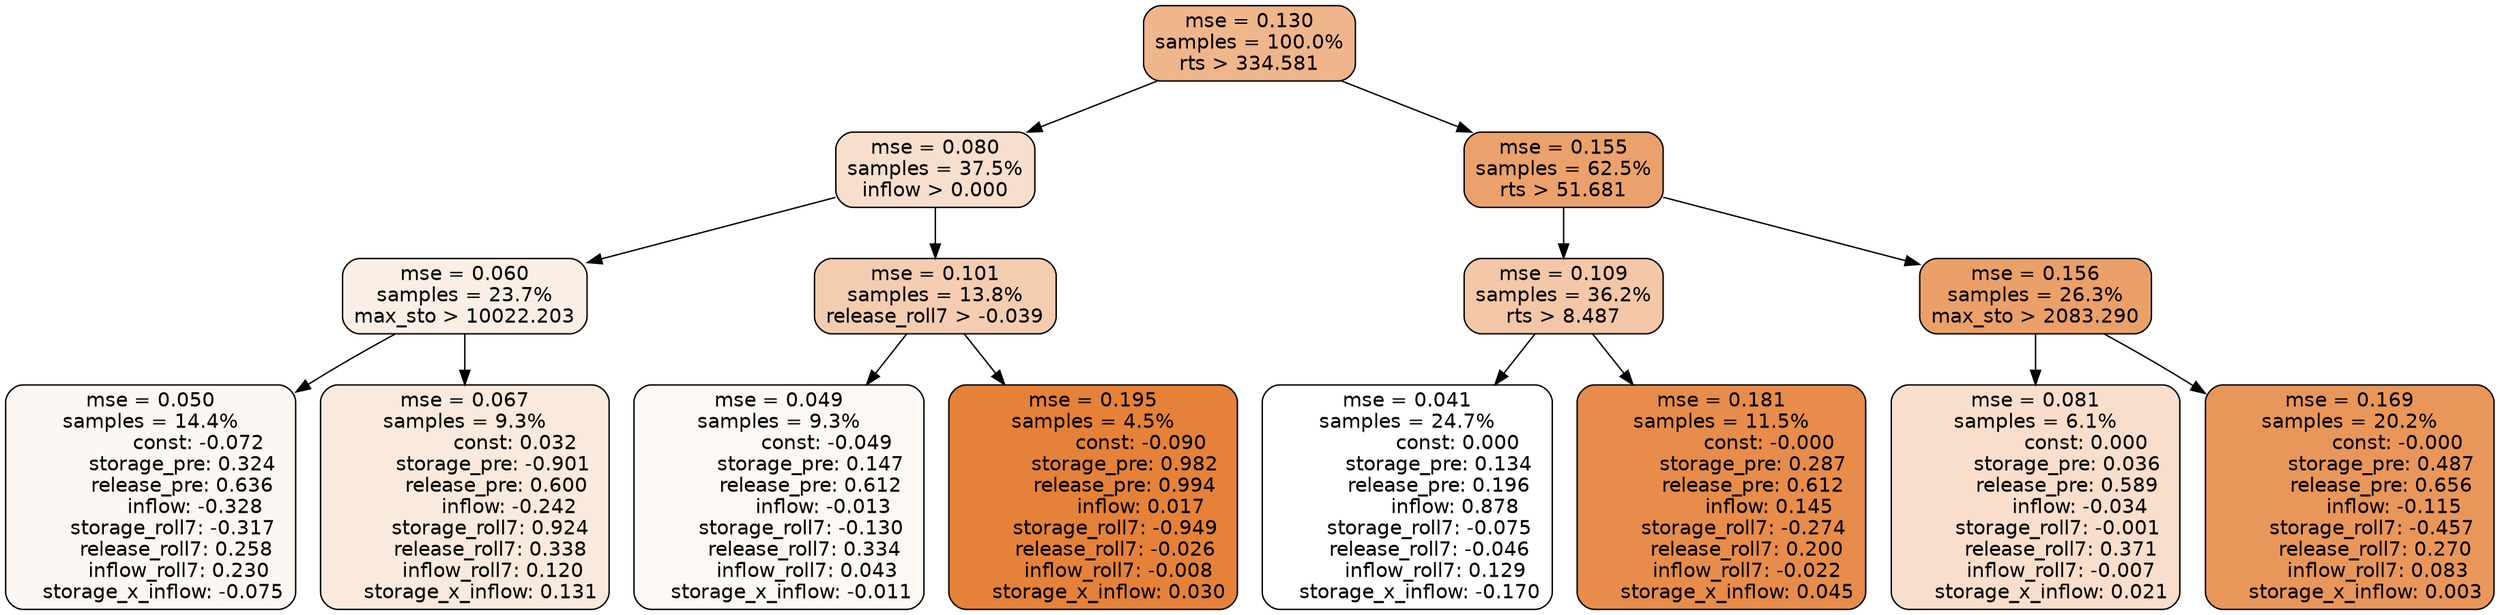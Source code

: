 digraph tree {
node [shape=rectangle, style="filled, rounded", color="black", fontname=helvetica] ;
edge [fontname=helvetica] ;
	"0" [label="mse = 0.130
samples = 100.0%
rts > 334.581", fillcolor="#efb58b"]
	"8" [label="mse = 0.080
samples = 37.5%
inflow > 0.000", fillcolor="#f8dfcd"]
	"1" [label="mse = 0.155
samples = 62.5%
rts > 51.681", fillcolor="#eba16c"]
	"9" [label="mse = 0.060
samples = 23.7%
max_sto > 10022.203", fillcolor="#fbefe5"]
	"12" [label="mse = 0.101
samples = 13.8%
release_roll7 > -0.039", fillcolor="#f4cdb1"]
	"2" [label="mse = 0.109
samples = 36.2%
rts > 8.487", fillcolor="#f3c7a7"]
	"5" [label="mse = 0.156
samples = 26.3%
max_sto > 2083.290", fillcolor="#eba06a"]
	"10" [label="mse = 0.050
samples = 14.4%
               const: -0.072
          storage_pre: 0.324
          release_pre: 0.636
              inflow: -0.328
       storage_roll7: -0.317
        release_roll7: 0.258
         inflow_roll7: 0.230
    storage_x_inflow: -0.075", fillcolor="#fdf7f3"]
	"11" [label="mse = 0.067
samples = 9.3%
                const: 0.032
         storage_pre: -0.901
          release_pre: 0.600
              inflow: -0.242
        storage_roll7: 0.924
        release_roll7: 0.338
         inflow_roll7: 0.120
     storage_x_inflow: 0.131", fillcolor="#fae9dd"]
	"13" [label="mse = 0.049
samples = 9.3%
               const: -0.049
          storage_pre: 0.147
          release_pre: 0.612
              inflow: -0.013
       storage_roll7: -0.130
        release_roll7: 0.334
         inflow_roll7: 0.043
    storage_x_inflow: -0.011", fillcolor="#fdf8f4"]
	"14" [label="mse = 0.195
samples = 4.5%
               const: -0.090
          storage_pre: 0.982
          release_pre: 0.994
               inflow: 0.017
       storage_roll7: -0.949
       release_roll7: -0.026
        inflow_roll7: -0.008
     storage_x_inflow: 0.030", fillcolor="#e58139"]
	"3" [label="mse = 0.041
samples = 24.7%
                const: 0.000
          storage_pre: 0.134
          release_pre: 0.196
               inflow: 0.878
       storage_roll7: -0.075
       release_roll7: -0.046
         inflow_roll7: 0.129
    storage_x_inflow: -0.170", fillcolor="#ffffff"]
	"4" [label="mse = 0.181
samples = 11.5%
               const: -0.000
          storage_pre: 0.287
          release_pre: 0.612
               inflow: 0.145
       storage_roll7: -0.274
        release_roll7: 0.200
        inflow_roll7: -0.022
     storage_x_inflow: 0.045", fillcolor="#e78c4a"]
	"7" [label="mse = 0.081
samples = 6.1%
                const: 0.000
          storage_pre: 0.036
          release_pre: 0.589
              inflow: -0.034
       storage_roll7: -0.001
        release_roll7: 0.371
        inflow_roll7: -0.007
     storage_x_inflow: 0.021", fillcolor="#f8decb"]
	"6" [label="mse = 0.169
samples = 20.2%
               const: -0.000
          storage_pre: 0.487
          release_pre: 0.656
              inflow: -0.115
       storage_roll7: -0.457
        release_roll7: 0.270
         inflow_roll7: 0.083
     storage_x_inflow: 0.003", fillcolor="#e9965a"]

	"0" -> "1"
	"0" -> "8"
	"8" -> "9"
	"8" -> "12"
	"1" -> "2"
	"1" -> "5"
	"9" -> "10"
	"9" -> "11"
	"12" -> "13"
	"12" -> "14"
	"2" -> "3"
	"2" -> "4"
	"5" -> "6"
	"5" -> "7"
}